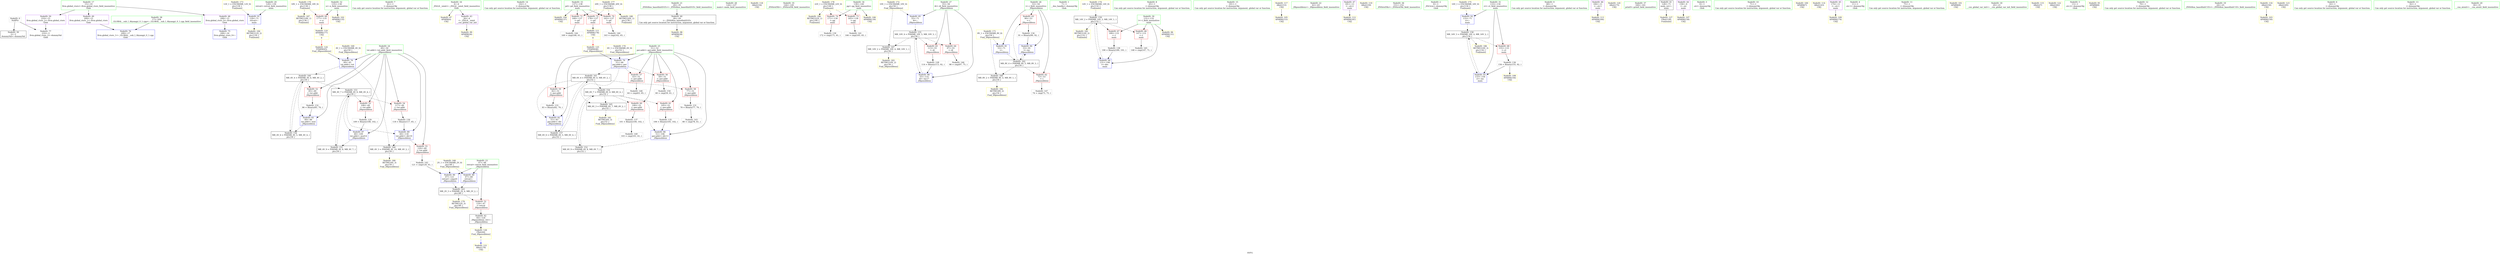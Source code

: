 digraph "SVFG" {
	label="SVFG";

	Node0x561cf1e14350 [shape=record,color=grey,label="{NodeID: 0\nNullPtr}"];
	Node0x561cf1e14350 -> Node0x561cf1e2c550[style=solid];
	Node0x561cf1e14350 -> Node0x561cf1e2f5a0[style=solid];
	Node0x561cf1e3fba0 [shape=record,color=yellow,style=double,label="{NodeID: 173\n12V_1 = ENCHI(MR_12V_0)\npts\{130 \}\nFun[main]}"];
	Node0x561cf1e3fba0 -> Node0x561cf1e30130[style=dashed];
	Node0x561cf1e30060 [shape=record,color=blue,label="{NodeID: 90\n47\<--121\nretval\<--cmp20\n_Z8possiblexx\n}"];
	Node0x561cf1e30060 -> Node0x561cf1e3d400[style=dashed];
	Node0x561cf1e2a5a0 [shape=record,color=green,label="{NodeID: 7\n61\<--1\n\<--dummyObj\nCan only get source location for instruction, argument, global var or function.}"];
	Node0x561cf1e40c30 [shape=record,color=yellow,style=double,label="{NodeID: 180\nRETMU(4V_3)\npts\{50 \}\nFun[_Z8possiblexx]}"];
	Node0x561cf1e2ce10 [shape=record,color=yellow,style=double,label="{NodeID: 97\nAPARM(4)\nCS[]}"];
	Node0x561cf1e2b140 [shape=record,color=green,label="{NodeID: 14\n102\<--1\n\<--dummyObj\nCan only get source location for instruction, argument, global var or function.}"];
	Node0x561cf1e41280 [shape=record,color=yellow,style=double,label="{NodeID: 187\nRETMU(18V_1)\npts\{136 \}\nFun[main]}"];
	Node0x561cf1e2d3c0 [shape=record,color=yellow,style=double,label="{NodeID: 104\nAPARM(137)\nCS[]}"];
	Node0x561cf1e2b560 [shape=record,color=green,label="{NodeID: 21\n29\<--35\n_ZNSt8ios_base4InitD1Ev\<--_ZNSt8ios_base4InitD1Ev_field_insensitive\n}"];
	Node0x561cf1e2b560 -> Node0x561cf1e2c650[style=solid];
	Node0x561cf1e31970 [shape=record,color=yellow,style=double,label="{NodeID: 111\nAPARM(178)\nCS[]|{<s0>9}}"];
	Node0x561cf1e31970:s0 -> Node0x561cf1e322a0[style=solid,color=red];
	Node0x561cf1e2bb70 [shape=record,color=green,label="{NodeID: 28\n126\<--127\nmain\<--main_field_insensitive\n}"];
	Node0x561cf1e31e20 [shape=record,color=yellow,style=double,label="{NodeID: 118\nARet(154)\nCS[]}"];
	Node0x561cf1e2c150 [shape=record,color=green,label="{NodeID: 35\n144\<--145\n_ZNSirsERi\<--_ZNSirsERi_field_insensitive\n}"];
	Node0x561cf1e322a0 [shape=record,color=yellow,style=double,label="{NodeID: 125\nFPARM(46)\nFun[_Z8possiblexx]}"];
	Node0x561cf1e322a0 -> Node0x561cf1e2f770[style=solid];
	Node0x561cf1e2c820 [shape=record,color=black,label="{NodeID: 42\n44\<--124\n_Z8possiblexx_ret\<--\n_Z8possiblexx\n}"];
	Node0x561cf1e2c820 -> Node0x561cf1e32390[style=solid];
	Node0x561cf1e32f50 [shape=record,color=grey,label="{NodeID: 132\n86 = Binary(85, 79, )\n}"];
	Node0x561cf1e32f50 -> Node0x561cf1e2fab0[style=solid];
	Node0x561cf1e2de20 [shape=record,color=purple,label="{NodeID: 49\n209\<--15\nllvm.global_ctors_1\<--llvm.global_ctors\nGlob }"];
	Node0x561cf1e2de20 -> Node0x561cf1e2f4a0[style=solid];
	Node0x561cf1e2d850 [shape=record,color=grey,label="{NodeID: 139\n172 = cmp(171, 61, )\n}"];
	Node0x561cf1e2e430 [shape=record,color=red,label="{NodeID: 56\n59\<--51\n\<--per.addr\n_Z8possiblexx\n}"];
	Node0x561cf1e2e430 -> Node0x561cf1e35260[style=solid];
	Node0x561cf1e34c60 [shape=record,color=grey,label="{NodeID: 146\n98 = cmp(97, 75, )\n}"];
	Node0x561cf1e2e9e0 [shape=record,color=red,label="{NodeID: 63\n90\<--53\n\<--i\n_Z8possiblexx\n}"];
	Node0x561cf1e2e9e0 -> Node0x561cf1e33250[style=solid];
	Node0x561cf1e3a200 [shape=record,color=black,label="{NodeID: 153\nMR_4V_7 = PHI(MR_4V_9, MR_4V_4, )\npts\{50 \}\n}"];
	Node0x561cf1e3a200 -> Node0x561cf1e2e1c0[style=dashed];
	Node0x561cf1e3a200 -> Node0x561cf1e2e290[style=dashed];
	Node0x561cf1e3a200 -> Node0x561cf1e2fdf0[style=dashed];
	Node0x561cf1e3a200 -> Node0x561cf1e2ff90[style=dashed];
	Node0x561cf1e3a200 -> Node0x561cf1e39800[style=dashed];
	Node0x561cf1e2ef90 [shape=record,color=red,label="{NodeID: 70\n162\<--137\n\<--pd\nmain\n}"];
	Node0x561cf1e2ef90 -> Node0x561cf1e2d9d0[style=solid];
	Node0x561cf1e3c500 [shape=record,color=black,label="{NodeID: 160\nMR_4V_4 = PHI(MR_4V_6, MR_4V_2, )\npts\{50 \}\n}"];
	Node0x561cf1e3c500 -> Node0x561cf1e2e0f0[style=dashed];
	Node0x561cf1e3c500 -> Node0x561cf1e2fab0[style=dashed];
	Node0x561cf1e3c500 -> Node0x561cf1e3a200[style=dashed];
	Node0x561cf1e3c500 -> Node0x561cf1e3b100[style=dashed];
	Node0x561cf1e2f5a0 [shape=record,color=blue, style = dotted,label="{NodeID: 77\n210\<--3\nllvm.global_ctors_2\<--dummyVal\nGlob }"];
	Node0x561cf1e3e800 [shape=record,color=black,label="{NodeID: 167\nMR_10V_2 = PHI(MR_10V_4, MR_10V_1, )\npts\{56 \}\n}"];
	Node0x561cf1e3e800 -> Node0x561cf1e40ed0[style=dashed];
	Node0x561cf1e2fb80 [shape=record,color=blue,label="{NodeID: 84\n53\<--91\ni\<--inc\n_Z8possiblexx\n}"];
	Node0x561cf1e2fb80 -> Node0x561cf1e3cf00[style=dashed];
	Node0x561cf1e14b30 [shape=record,color=green,label="{NodeID: 1\n7\<--1\n__dso_handle\<--dummyObj\nGlob }"];
	Node0x561cf1e3fcb0 [shape=record,color=yellow,style=double,label="{NodeID: 174\n14V_1 = ENCHI(MR_14V_0)\npts\{132 \}\nFun[main]}"];
	Node0x561cf1e3fcb0 -> Node0x561cf1e3c000[style=dashed];
	Node0x561cf1e30130 [shape=record,color=blue,label="{NodeID: 91\n129\<--71\nretval\<--\nmain\n}"];
	Node0x561cf1e30130 -> Node0x561cf1e40fb0[style=dashed];
	Node0x561cf1e2ade0 [shape=record,color=green,label="{NodeID: 8\n65\<--1\n\<--dummyObj\nCan only get source location for instruction, argument, global var or function.}"];
	Node0x561cf1e40d10 [shape=record,color=yellow,style=double,label="{NodeID: 181\nRETMU(6V_3)\npts\{52 \}\nFun[_Z8possiblexx]}"];
	Node0x561cf1e2cee0 [shape=record,color=yellow,style=double,label="{NodeID: 98\nAPARM(28)\nCS[]}"];
	Node0x561cf1e2b1d0 [shape=record,color=green,label="{NodeID: 15\n191\<--1\n\<--dummyObj\nCan only get source location for instruction, argument, global var or function.}"];
	Node0x561cf1e41360 [shape=record,color=yellow,style=double,label="{NodeID: 188\nRETMU(20V_1)\npts\{138 \}\nFun[main]}"];
	Node0x561cf1e31510 [shape=record,color=yellow,style=double,label="{NodeID: 105\nAPARM(153)\nCS[]}"];
	Node0x561cf1e2b660 [shape=record,color=green,label="{NodeID: 22\n42\<--43\n_Z8possiblexx\<--_Z8possiblexx_field_insensitive\n}"];
	Node0x561cf1e31a40 [shape=record,color=yellow,style=double,label="{NodeID: 112\nAPARM(181)\nCS[]}"];
	Node0x561cf1e2bc70 [shape=record,color=green,label="{NodeID: 29\n129\<--130\nretval\<--retval_field_insensitive\nmain\n}"];
	Node0x561cf1e2bc70 -> Node0x561cf1e30130[style=solid];
	Node0x561cf1e31eb0 [shape=record,color=yellow,style=double,label="{NodeID: 119\nARet(159)\nCS[]}"];
	Node0x561cf1e2c250 [shape=record,color=green,label="{NodeID: 36\n151\<--152\n_ZNSirsERx\<--_ZNSirsERx_field_insensitive\n}"];
	Node0x561cf1e32390 [shape=record,color=yellow,style=double,label="{NodeID: 126\nFRet(44)\nFun[_Z8possiblexx]|{<s0>9}}"];
	Node0x561cf1e32390:s0 -> Node0x561cf1e31fd0[style=solid,color=blue];
	Node0x561cf1e2c8f0 [shape=record,color=purple,label="{NodeID: 43\n26\<--4\n\<--_ZStL8__ioinit\n__cxx_global_var_init\n}"];
	Node0x561cf1e2c8f0 -> Node0x561cf1e2cfb0[style=solid];
	Node0x561cf1e330d0 [shape=record,color=grey,label="{NodeID: 133\n83 = Binary(82, 79, )\n}"];
	Node0x561cf1e330d0 -> Node0x561cf1e2f9e0[style=solid];
	Node0x561cf1e2df20 [shape=record,color=purple,label="{NodeID: 50\n210\<--15\nllvm.global_ctors_2\<--llvm.global_ctors\nGlob }"];
	Node0x561cf1e2df20 -> Node0x561cf1e2f5a0[style=solid];
	Node0x561cf1e2d9d0 [shape=record,color=grey,label="{NodeID: 140\n163 = cmp(162, 65, )\n}"];
	Node0x561cf1e2e500 [shape=record,color=red,label="{NodeID: 57\n63\<--51\n\<--per.addr\n_Z8possiblexx\n}"];
	Node0x561cf1e2e500 -> Node0x561cf1e34f60[style=solid];
	Node0x561cf1e34de0 [shape=record,color=grey,label="{NodeID: 147\n74 = cmp(73, 75, )\n}"];
	Node0x561cf1e2eab0 [shape=record,color=red,label="{NodeID: 64\n97\<--55\n\<--i6\n_Z8possiblexx\n}"];
	Node0x561cf1e2eab0 -> Node0x561cf1e34c60[style=solid];
	Node0x561cf1e3a700 [shape=record,color=black,label="{NodeID: 154\nMR_6V_7 = PHI(MR_6V_9, MR_6V_4, )\npts\{52 \}\n}"];
	Node0x561cf1e3a700 -> Node0x561cf1e2e770[style=dashed];
	Node0x561cf1e3a700 -> Node0x561cf1e2e840[style=dashed];
	Node0x561cf1e3a700 -> Node0x561cf1e2fd20[style=dashed];
	Node0x561cf1e3a700 -> Node0x561cf1e39d00[style=dashed];
	Node0x561cf1e3a700 -> Node0x561cf1e3de00[style=dashed];
	Node0x561cf1e2f060 [shape=record,color=red,label="{NodeID: 71\n168\<--137\n\<--pd\nmain\n}"];
	Node0x561cf1e2f060 -> Node0x561cf1e34960[style=solid];
	Node0x561cf1e3ca00 [shape=record,color=black,label="{NodeID: 161\nMR_6V_4 = PHI(MR_6V_6, MR_6V_2, )\npts\{52 \}\n}"];
	Node0x561cf1e3ca00 -> Node0x561cf1e2e5d0[style=dashed];
	Node0x561cf1e3ca00 -> Node0x561cf1e2e6a0[style=dashed];
	Node0x561cf1e3ca00 -> Node0x561cf1e2f9e0[style=dashed];
	Node0x561cf1e3ca00 -> Node0x561cf1e3a700[style=dashed];
	Node0x561cf1e3ca00 -> Node0x561cf1e3b600[style=dashed];
	Node0x561cf1e2f6a0 [shape=record,color=blue,label="{NodeID: 78\n49\<--45\ntot.addr\<--tot\n_Z8possiblexx\n}"];
	Node0x561cf1e2f6a0 -> Node0x561cf1e3c500[style=dashed];
	Node0x561cf1e2f6a0 -> Node0x561cf1e3d900[style=dashed];
	Node0x561cf1e3ed00 [shape=record,color=yellow,style=double,label="{NodeID: 168\n2V_1 = ENCHI(MR_2V_0)\npts\{48 \}\nFun[_Z8possiblexx]}"];
	Node0x561cf1e3ed00 -> Node0x561cf1e2f840[style=dashed];
	Node0x561cf1e3ed00 -> Node0x561cf1e30060[style=dashed];
	Node0x561cf1e2fc50 [shape=record,color=blue,label="{NodeID: 85\n55\<--71\ni6\<--\n_Z8possiblexx\n}"];
	Node0x561cf1e2fc50 -> Node0x561cf1e3ac00[style=dashed];
	Node0x561cf1e14ec0 [shape=record,color=green,label="{NodeID: 2\n8\<--1\n_ZSt3cin\<--dummyObj\nGlob }"];
	Node0x561cf1e3fd90 [shape=record,color=yellow,style=double,label="{NodeID: 175\n16V_1 = ENCHI(MR_16V_0)\npts\{134 \}\nFun[main]}"];
	Node0x561cf1e3fd90 -> Node0x561cf1e30200[style=dashed];
	Node0x561cf1e30200 [shape=record,color=blue,label="{NodeID: 92\n133\<--71\nct\<--\nmain\n}"];
	Node0x561cf1e30200 -> Node0x561cf1e3bb00[style=dashed];
	Node0x561cf1e2ae70 [shape=record,color=green,label="{NodeID: 9\n68\<--1\n\<--dummyObj\nCan only get source location for instruction, argument, global var or function.}"];
	Node0x561cf1e40df0 [shape=record,color=yellow,style=double,label="{NodeID: 182\nRETMU(8V_2)\npts\{54 \}\nFun[_Z8possiblexx]}"];
	Node0x561cf1e2cfb0 [shape=record,color=yellow,style=double,label="{NodeID: 99\nAPARM(26)\nCS[]}"];
	Node0x561cf1e2b260 [shape=record,color=green,label="{NodeID: 16\n4\<--6\n_ZStL8__ioinit\<--_ZStL8__ioinit_field_insensitive\nGlob }"];
	Node0x561cf1e2b260 -> Node0x561cf1e2c8f0[style=solid];
	Node0x561cf1e2b260 -> Node0x561cf1e2ce10[style=solid];
	Node0x561cf1e41440 [shape=record,color=yellow,style=double,label="{NodeID: 189\nRETMU(22V_1)\npts\{140 \}\nFun[main]}"];
	Node0x561cf1e315a0 [shape=record,color=yellow,style=double,label="{NodeID: 106\nAPARM(139)\nCS[]}"];
	Node0x561cf1e2b760 [shape=record,color=green,label="{NodeID: 23\n47\<--48\nretval\<--retval_field_insensitive\n_Z8possiblexx\n}"];
	Node0x561cf1e2b760 -> Node0x561cf1e2e020[style=solid];
	Node0x561cf1e2b760 -> Node0x561cf1e2f840[style=solid];
	Node0x561cf1e2b760 -> Node0x561cf1e30060[style=solid];
	Node0x561cf1e31b10 [shape=record,color=yellow,style=double,label="{NodeID: 113\nAPARM(184)\nCS[]}"];
	Node0x561cf1e2bd40 [shape=record,color=green,label="{NodeID: 30\n131\<--132\nt\<--t_field_insensitive\nmain\n}"];
	Node0x561cf1e2bd40 -> Node0x561cf1e2ec50[style=solid];
	Node0x561cf1e2bd40 -> Node0x561cf1e2ed20[style=solid];
	Node0x561cf1e2bd40 -> Node0x561cf1e303a0[style=solid];
	Node0x561cf1e2bd40 -> Node0x561cf1e2cd40[style=solid];
	Node0x561cf1e31f40 [shape=record,color=yellow,style=double,label="{NodeID: 120\nARet(175)\nCS[]}"];
	Node0x561cf1e2c350 [shape=record,color=green,label="{NodeID: 37\n160\<--161\nprintf\<--printf_field_insensitive\n}"];
	Node0x561cf1e32890 [shape=record,color=yellow,style=double,label="{NodeID: 127\nFRet(128)\nFun[main]}"];
	Node0x561cf1e2c9c0 [shape=record,color=purple,label="{NodeID: 44\n158\<--9\n\<--.str\nmain\n}"];
	Node0x561cf1e2c9c0 -> Node0x561cf1e31630[style=solid];
	Node0x561cf1e33250 [shape=record,color=grey,label="{NodeID: 134\n91 = Binary(90, 92, )\n}"];
	Node0x561cf1e33250 -> Node0x561cf1e2fb80[style=solid];
	Node0x561cf1e2e020 [shape=record,color=red,label="{NodeID: 51\n124\<--47\n\<--retval\n_Z8possiblexx\n}"];
	Node0x561cf1e2e020 -> Node0x561cf1e2c820[style=solid];
	Node0x561cf1e2db50 [shape=record,color=grey,label="{NodeID: 141\n166 = cmp(165, 65, )\n}"];
	Node0x561cf1e2e5d0 [shape=record,color=red,label="{NodeID: 58\n77\<--51\n\<--per.addr\n_Z8possiblexx\n}"];
	Node0x561cf1e2e5d0 -> Node0x561cf1e32dd0[style=solid];
	Node0x561cf1e34f60 [shape=record,color=grey,label="{NodeID: 148\n64 = cmp(63, 65, )\n}"];
	Node0x561cf1e2eb80 [shape=record,color=red,label="{NodeID: 65\n113\<--55\n\<--i6\n_Z8possiblexx\n}"];
	Node0x561cf1e2eb80 -> Node0x561cf1e32950[style=solid];
	Node0x561cf1e3ac00 [shape=record,color=black,label="{NodeID: 155\nMR_10V_4 = PHI(MR_10V_5, MR_10V_3, )\npts\{56 \}\n}"];
	Node0x561cf1e3ac00 -> Node0x561cf1e2eab0[style=dashed];
	Node0x561cf1e3ac00 -> Node0x561cf1e2eb80[style=dashed];
	Node0x561cf1e3ac00 -> Node0x561cf1e2fec0[style=dashed];
	Node0x561cf1e3ac00 -> Node0x561cf1e3e800[style=dashed];
	Node0x561cf1e2f130 [shape=record,color=red,label="{NodeID: 72\n178\<--137\n\<--pd\nmain\n}"];
	Node0x561cf1e2f130 -> Node0x561cf1e31970[style=solid];
	Node0x561cf1e3cf00 [shape=record,color=black,label="{NodeID: 162\nMR_8V_4 = PHI(MR_8V_5, MR_8V_3, )\npts\{54 \}\n}"];
	Node0x561cf1e3cf00 -> Node0x561cf1e2e910[style=dashed];
	Node0x561cf1e3cf00 -> Node0x561cf1e2e9e0[style=dashed];
	Node0x561cf1e3cf00 -> Node0x561cf1e2fb80[style=dashed];
	Node0x561cf1e3cf00 -> Node0x561cf1e3e300[style=dashed];
	Node0x561cf1e2f770 [shape=record,color=blue,label="{NodeID: 79\n51\<--46\nper.addr\<--per\n_Z8possiblexx\n}"];
	Node0x561cf1e2f770 -> Node0x561cf1e2e430[style=dashed];
	Node0x561cf1e2f770 -> Node0x561cf1e2e500[style=dashed];
	Node0x561cf1e2f770 -> Node0x561cf1e3ca00[style=dashed];
	Node0x561cf1e2f770 -> Node0x561cf1e3de00[style=dashed];
	Node0x561cf1e3f820 [shape=record,color=yellow,style=double,label="{NodeID: 169\n4V_1 = ENCHI(MR_4V_0)\npts\{50 \}\nFun[_Z8possiblexx]}"];
	Node0x561cf1e3f820 -> Node0x561cf1e2f6a0[style=dashed];
	Node0x561cf1e2fd20 [shape=record,color=blue,label="{NodeID: 86\n51\<--106\nper.addr\<--div13\n_Z8possiblexx\n}"];
	Node0x561cf1e2fd20 -> Node0x561cf1e39d00[style=dashed];
	Node0x561cf1e14f50 [shape=record,color=green,label="{NodeID: 3\n9\<--1\n.str\<--dummyObj\nGlob }"];
	Node0x561cf1e3fe70 [shape=record,color=yellow,style=double,label="{NodeID: 176\n18V_1 = ENCHI(MR_18V_0)\npts\{136 \}\nFun[main]}"];
	Node0x561cf1e3fe70 -> Node0x561cf1e2eec0[style=dashed];
	Node0x561cf1e3fe70 -> Node0x561cf1e41280[style=dashed];
	Node0x561cf1e302d0 [shape=record,color=blue,label="{NodeID: 93\n133\<--156\nct\<--inc\nmain\n}"];
	Node0x561cf1e302d0 -> Node0x561cf1e3bb00[style=dashed];
	Node0x561cf1e2af00 [shape=record,color=green,label="{NodeID: 10\n71\<--1\n\<--dummyObj\nCan only get source location for instruction, argument, global var or function.}"];
	Node0x561cf1e40ed0 [shape=record,color=yellow,style=double,label="{NodeID: 183\nRETMU(10V_2)\npts\{56 \}\nFun[_Z8possiblexx]}"];
	Node0x561cf1e2d080 [shape=record,color=yellow,style=double,label="{NodeID: 100\nAPARM(7)\nCS[]}"];
	Node0x561cf1e2b2f0 [shape=record,color=green,label="{NodeID: 17\n15\<--19\nllvm.global_ctors\<--llvm.global_ctors_field_insensitive\nGlob }"];
	Node0x561cf1e2b2f0 -> Node0x561cf1e2dd20[style=solid];
	Node0x561cf1e2b2f0 -> Node0x561cf1e2de20[style=solid];
	Node0x561cf1e2b2f0 -> Node0x561cf1e2df20[style=solid];
	Node0x561cf1e31630 [shape=record,color=yellow,style=double,label="{NodeID: 107\nAPARM(158)\nCS[]}"];
	Node0x561cf1e2b830 [shape=record,color=green,label="{NodeID: 24\n49\<--50\ntot.addr\<--tot.addr_field_insensitive\n_Z8possiblexx\n}"];
	Node0x561cf1e2b830 -> Node0x561cf1e2e0f0[style=solid];
	Node0x561cf1e2b830 -> Node0x561cf1e2e1c0[style=solid];
	Node0x561cf1e2b830 -> Node0x561cf1e2e290[style=solid];
	Node0x561cf1e2b830 -> Node0x561cf1e2e360[style=solid];
	Node0x561cf1e2b830 -> Node0x561cf1e2f6a0[style=solid];
	Node0x561cf1e2b830 -> Node0x561cf1e2fab0[style=solid];
	Node0x561cf1e2b830 -> Node0x561cf1e2fdf0[style=solid];
	Node0x561cf1e2b830 -> Node0x561cf1e2ff90[style=solid];
	Node0x561cf1e31be0 [shape=record,color=yellow,style=double,label="{NodeID: 114\nARet(143)\nCS[]}"];
	Node0x561cf1e2be10 [shape=record,color=green,label="{NodeID: 31\n133\<--134\nct\<--ct_field_insensitive\nmain\n}"];
	Node0x561cf1e2be10 -> Node0x561cf1e2edf0[style=solid];
	Node0x561cf1e2be10 -> Node0x561cf1e30200[style=solid];
	Node0x561cf1e2be10 -> Node0x561cf1e302d0[style=solid];
	Node0x561cf1e31fd0 [shape=record,color=yellow,style=double,label="{NodeID: 121\nARet(179)\nCS[]}"];
	Node0x561cf1e2c450 [shape=record,color=green,label="{NodeID: 38\n17\<--204\n_GLOBAL__sub_I_Ahyangyi_0_1.cpp\<--_GLOBAL__sub_I_Ahyangyi_0_1.cpp_field_insensitive\n}"];
	Node0x561cf1e2c450 -> Node0x561cf1e2f4a0[style=solid];
	Node0x561cf1e32950 [shape=record,color=grey,label="{NodeID: 128\n114 = Binary(113, 92, )\n}"];
	Node0x561cf1e32950 -> Node0x561cf1e2fec0[style=solid];
	Node0x561cf1e2ca90 [shape=record,color=purple,label="{NodeID: 45\n174\<--11\n\<--.str.1\nmain\n}"];
	Node0x561cf1e2ca90 -> Node0x561cf1e317d0[style=solid];
	Node0x561cf1e333d0 [shape=record,color=grey,label="{NodeID: 135\n106 = Binary(105, 102, )\n}"];
	Node0x561cf1e333d0 -> Node0x561cf1e2fd20[style=solid];
	Node0x561cf1e2e0f0 [shape=record,color=red,label="{NodeID: 52\n85\<--49\n\<--tot.addr\n_Z8possiblexx\n}"];
	Node0x561cf1e2e0f0 -> Node0x561cf1e32f50[style=solid];
	Node0x561cf1e346a0 [shape=record,color=grey,label="{NodeID: 142\n121 = cmp(120, 61, )\n}"];
	Node0x561cf1e346a0 -> Node0x561cf1e30060[style=solid];
	Node0x561cf1e2e6a0 [shape=record,color=red,label="{NodeID: 59\n82\<--51\n\<--per.addr\n_Z8possiblexx\n}"];
	Node0x561cf1e2e6a0 -> Node0x561cf1e330d0[style=solid];
	Node0x561cf1e350e0 [shape=record,color=grey,label="{NodeID: 149\n103 = cmp(101, 61, )\n}"];
	Node0x561cf1e2ec50 [shape=record,color=red,label="{NodeID: 66\n147\<--131\n\<--t\nmain\n}"];
	Node0x561cf1e2ec50 -> Node0x561cf1e34ae0[style=solid];
	Node0x561cf1e3b100 [shape=record,color=black,label="{NodeID: 156\nMR_4V_6 = PHI(MR_4V_5, MR_4V_4, )\npts\{50 \}\n}"];
	Node0x561cf1e3b100 -> Node0x561cf1e3c500[style=dashed];
	Node0x561cf1e2f200 [shape=record,color=red,label="{NodeID: 73\n165\<--139\n\<--pg\nmain\n}"];
	Node0x561cf1e2f200 -> Node0x561cf1e2db50[style=solid];
	Node0x561cf1e3d400 [shape=record,color=black,label="{NodeID: 163\nMR_2V_3 = PHI(MR_2V_4, MR_2V_2, )\npts\{48 \}\n}"];
	Node0x561cf1e3d400 -> Node0x561cf1e2e020[style=dashed];
	Node0x561cf1e3d400 -> Node0x561cf1e40110[style=dashed];
	Node0x561cf1e2f840 [shape=record,color=blue,label="{NodeID: 80\n47\<--68\nretval\<--\n_Z8possiblexx\n}"];
	Node0x561cf1e2f840 -> Node0x561cf1e3d400[style=dashed];
	Node0x561cf1e3f900 [shape=record,color=yellow,style=double,label="{NodeID: 170\n6V_1 = ENCHI(MR_6V_0)\npts\{52 \}\nFun[_Z8possiblexx]}"];
	Node0x561cf1e3f900 -> Node0x561cf1e2f770[style=dashed];
	Node0x561cf1e2fdf0 [shape=record,color=blue,label="{NodeID: 87\n49\<--109\ntot.addr\<--mul14\n_Z8possiblexx\n}"];
	Node0x561cf1e2fdf0 -> Node0x561cf1e39800[style=dashed];
	Node0x561cf1e2a3f0 [shape=record,color=green,label="{NodeID: 4\n11\<--1\n.str.1\<--dummyObj\nGlob }"];
	Node0x561cf1e3ff50 [shape=record,color=yellow,style=double,label="{NodeID: 177\n20V_1 = ENCHI(MR_20V_0)\npts\{138 \}\nFun[main]}"];
	Node0x561cf1e3ff50 -> Node0x561cf1e2ef90[style=dashed];
	Node0x561cf1e3ff50 -> Node0x561cf1e2f060[style=dashed];
	Node0x561cf1e3ff50 -> Node0x561cf1e2f130[style=dashed];
	Node0x561cf1e3ff50 -> Node0x561cf1e41360[style=dashed];
	Node0x561cf1e303a0 [shape=record,color=blue,label="{NodeID: 94\n131\<--190\nt\<--dec\nmain\n}"];
	Node0x561cf1e303a0 -> Node0x561cf1e3c000[style=dashed];
	Node0x561cf1e2af90 [shape=record,color=green,label="{NodeID: 11\n75\<--1\n\<--dummyObj\nCan only get source location for instruction, argument, global var or function.}"];
	Node0x561cf1e40fb0 [shape=record,color=yellow,style=double,label="{NodeID: 184\nRETMU(12V_2)\npts\{130 \}\nFun[main]}"];
	Node0x561cf1e2d150 [shape=record,color=yellow,style=double,label="{NodeID: 101\nAPARM(8)\nCS[]}"];
	Node0x561cf1e2b380 [shape=record,color=green,label="{NodeID: 18\n20\<--21\n__cxx_global_var_init\<--__cxx_global_var_init_field_insensitive\n}"];
	Node0x561cf1e31700 [shape=record,color=yellow,style=double,label="{NodeID: 108\nAPARM(156)\nCS[]}"];
	Node0x561cf1e2b900 [shape=record,color=green,label="{NodeID: 25\n51\<--52\nper.addr\<--per.addr_field_insensitive\n_Z8possiblexx\n}"];
	Node0x561cf1e2b900 -> Node0x561cf1e2e430[style=solid];
	Node0x561cf1e2b900 -> Node0x561cf1e2e500[style=solid];
	Node0x561cf1e2b900 -> Node0x561cf1e2e5d0[style=solid];
	Node0x561cf1e2b900 -> Node0x561cf1e2e6a0[style=solid];
	Node0x561cf1e2b900 -> Node0x561cf1e2e770[style=solid];
	Node0x561cf1e2b900 -> Node0x561cf1e2e840[style=solid];
	Node0x561cf1e2b900 -> Node0x561cf1e2f770[style=solid];
	Node0x561cf1e2b900 -> Node0x561cf1e2f9e0[style=solid];
	Node0x561cf1e2b900 -> Node0x561cf1e2fd20[style=solid];
	Node0x561cf1e31c70 [shape=record,color=yellow,style=double,label="{NodeID: 115\nARet(27)\nCS[]}"];
	Node0x561cf1e2bee0 [shape=record,color=green,label="{NodeID: 32\n135\<--136\nn\<--n_field_insensitive\nmain\n}"];
	Node0x561cf1e2bee0 -> Node0x561cf1e2eec0[style=solid];
	Node0x561cf1e2bee0 -> Node0x561cf1e2d220[style=solid];
	Node0x561cf1e32060 [shape=record,color=yellow,style=double,label="{NodeID: 122\nARet(182)\nCS[]}"];
	Node0x561cf1e2c550 [shape=record,color=black,label="{NodeID: 39\n2\<--3\ndummyVal\<--dummyVal\n}"];
	Node0x561cf1e32ad0 [shape=record,color=grey,label="{NodeID: 129\n109 = Binary(108, 102, )\n}"];
	Node0x561cf1e32ad0 -> Node0x561cf1e2fdf0[style=solid];
	Node0x561cf1e2cb60 [shape=record,color=purple,label="{NodeID: 46\n184\<--11\n\<--.str.1\nmain\n}"];
	Node0x561cf1e2cb60 -> Node0x561cf1e31b10[style=solid];
	Node0x561cf1e33550 [shape=record,color=grey,label="{NodeID: 136\n156 = Binary(155, 92, )\n}"];
	Node0x561cf1e33550 -> Node0x561cf1e302d0[style=solid];
	Node0x561cf1e33550 -> Node0x561cf1e31700[style=solid];
	Node0x561cf1e2e1c0 [shape=record,color=red,label="{NodeID: 53\n108\<--49\n\<--tot.addr\n_Z8possiblexx\n}"];
	Node0x561cf1e2e1c0 -> Node0x561cf1e32ad0[style=solid];
	Node0x561cf1e347e0 [shape=record,color=grey,label="{NodeID: 143\n80 = cmp(78, 61, )\n}"];
	Node0x561cf1e2e770 [shape=record,color=red,label="{NodeID: 60\n100\<--51\n\<--per.addr\n_Z8possiblexx\n}"];
	Node0x561cf1e2e770 -> Node0x561cf1e2d550[style=solid];
	Node0x561cf1e35260 [shape=record,color=grey,label="{NodeID: 150\n60 = cmp(59, 61, )\n}"];
	Node0x561cf1e2ed20 [shape=record,color=red,label="{NodeID: 67\n189\<--131\n\<--t\nmain\n}"];
	Node0x561cf1e2ed20 -> Node0x561cf1e2d6d0[style=solid];
	Node0x561cf1e3b600 [shape=record,color=black,label="{NodeID: 157\nMR_6V_6 = PHI(MR_6V_5, MR_6V_4, )\npts\{52 \}\n}"];
	Node0x561cf1e3b600 -> Node0x561cf1e3ca00[style=dashed];
	Node0x561cf1e2f2d0 [shape=record,color=red,label="{NodeID: 74\n171\<--139\n\<--pg\nmain\n}"];
	Node0x561cf1e2f2d0 -> Node0x561cf1e2d850[style=solid];
	Node0x561cf1e3d900 [shape=record,color=black,label="{NodeID: 164\nMR_4V_3 = PHI(MR_4V_10, MR_4V_2, )\npts\{50 \}\n}"];
	Node0x561cf1e3d900 -> Node0x561cf1e40c30[style=dashed];
	Node0x561cf1e2f910 [shape=record,color=blue,label="{NodeID: 81\n53\<--71\ni\<--\n_Z8possiblexx\n}"];
	Node0x561cf1e2f910 -> Node0x561cf1e3cf00[style=dashed];
	Node0x561cf1e3f9e0 [shape=record,color=yellow,style=double,label="{NodeID: 171\n8V_1 = ENCHI(MR_8V_0)\npts\{54 \}\nFun[_Z8possiblexx]}"];
	Node0x561cf1e3f9e0 -> Node0x561cf1e2f910[style=dashed];
	Node0x561cf1e3f9e0 -> Node0x561cf1e3e300[style=dashed];
	Node0x561cf1e2fec0 [shape=record,color=blue,label="{NodeID: 88\n55\<--114\ni6\<--inc17\n_Z8possiblexx\n}"];
	Node0x561cf1e2fec0 -> Node0x561cf1e3ac00[style=dashed];
	Node0x561cf1e2a480 [shape=record,color=green,label="{NodeID: 5\n13\<--1\n.str.2\<--dummyObj\nGlob }"];
	Node0x561cf1e40030 [shape=record,color=yellow,style=double,label="{NodeID: 178\n22V_1 = ENCHI(MR_22V_0)\npts\{140 \}\nFun[main]}"];
	Node0x561cf1e40030 -> Node0x561cf1e2f200[style=dashed];
	Node0x561cf1e40030 -> Node0x561cf1e2f2d0[style=dashed];
	Node0x561cf1e40030 -> Node0x561cf1e41440[style=dashed];
	Node0x561cf1e30470 [shape=record,color=yellow,style=double,label="{NodeID: 95\nAPARM(8)\nCS[]}"];
	Node0x561cf1e2b020 [shape=record,color=green,label="{NodeID: 12\n79\<--1\n\<--dummyObj\nCan only get source location for instruction, argument, global var or function.}"];
	Node0x561cf1e410c0 [shape=record,color=yellow,style=double,label="{NodeID: 185\nRETMU(14V_2)\npts\{132 \}\nFun[main]}"];
	Node0x561cf1e2d220 [shape=record,color=yellow,style=double,label="{NodeID: 102\nAPARM(135)\nCS[]}"];
	Node0x561cf1e2b410 [shape=record,color=green,label="{NodeID: 19\n24\<--25\n_ZNSt8ios_base4InitC1Ev\<--_ZNSt8ios_base4InitC1Ev_field_insensitive\n}"];
	Node0x561cf1e317d0 [shape=record,color=yellow,style=double,label="{NodeID: 109\nAPARM(174)\nCS[]}"];
	Node0x561cf1e2b9d0 [shape=record,color=green,label="{NodeID: 26\n53\<--54\ni\<--i_field_insensitive\n_Z8possiblexx\n}"];
	Node0x561cf1e2b9d0 -> Node0x561cf1e2e910[style=solid];
	Node0x561cf1e2b9d0 -> Node0x561cf1e2e9e0[style=solid];
	Node0x561cf1e2b9d0 -> Node0x561cf1e2f910[style=solid];
	Node0x561cf1e2b9d0 -> Node0x561cf1e2fb80[style=solid];
	Node0x561cf1e31d00 [shape=record,color=yellow,style=double,label="{NodeID: 116\nARet(150)\nCS[]}"];
	Node0x561cf1e31d00 -> Node0x561cf1e2d2f0[style=solid];
	Node0x561cf1e2bfb0 [shape=record,color=green,label="{NodeID: 33\n137\<--138\npd\<--pd_field_insensitive\nmain\n}"];
	Node0x561cf1e2bfb0 -> Node0x561cf1e2ef90[style=solid];
	Node0x561cf1e2bfb0 -> Node0x561cf1e2f060[style=solid];
	Node0x561cf1e2bfb0 -> Node0x561cf1e2f130[style=solid];
	Node0x561cf1e2bfb0 -> Node0x561cf1e2d3c0[style=solid];
	Node0x561cf1e320f0 [shape=record,color=yellow,style=double,label="{NodeID: 123\nARet(185)\nCS[]}"];
	Node0x561cf1e2c650 [shape=record,color=black,label="{NodeID: 40\n28\<--29\n\<--_ZNSt8ios_base4InitD1Ev\nCan only get source location for instruction, argument, global var or function.}"];
	Node0x561cf1e2c650 -> Node0x561cf1e2cee0[style=solid];
	Node0x561cf1e32c50 [shape=record,color=grey,label="{NodeID: 130\n118 = Binary(117, 65, )\n}"];
	Node0x561cf1e32c50 -> Node0x561cf1e2ff90[style=solid];
	Node0x561cf1e2cc30 [shape=record,color=purple,label="{NodeID: 47\n181\<--13\n\<--.str.2\nmain\n}"];
	Node0x561cf1e2cc30 -> Node0x561cf1e31a40[style=solid];
	Node0x561cf1e2d550 [shape=record,color=grey,label="{NodeID: 137\n101 = Binary(100, 102, )\n}"];
	Node0x561cf1e2d550 -> Node0x561cf1e350e0[style=solid];
	Node0x561cf1e2e290 [shape=record,color=red,label="{NodeID: 54\n117\<--49\n\<--tot.addr\n_Z8possiblexx\n}"];
	Node0x561cf1e2e290 -> Node0x561cf1e32c50[style=solid];
	Node0x561cf1e34960 [shape=record,color=grey,label="{NodeID: 144\n169 = cmp(168, 61, )\n}"];
	Node0x561cf1e2e840 [shape=record,color=red,label="{NodeID: 61\n105\<--51\n\<--per.addr\n_Z8possiblexx\n}"];
	Node0x561cf1e2e840 -> Node0x561cf1e333d0[style=solid];
	Node0x561cf1e39800 [shape=record,color=black,label="{NodeID: 151\nMR_4V_9 = PHI(MR_4V_8, MR_4V_7, )\npts\{50 \}\n}"];
	Node0x561cf1e39800 -> Node0x561cf1e3a200[style=dashed];
	Node0x561cf1e2edf0 [shape=record,color=red,label="{NodeID: 68\n155\<--133\n\<--ct\nmain\n}"];
	Node0x561cf1e2edf0 -> Node0x561cf1e33550[style=solid];
	Node0x561cf1e3bb00 [shape=record,color=black,label="{NodeID: 158\nMR_16V_3 = PHI(MR_16V_4, MR_16V_2, )\npts\{134 \}\n}"];
	Node0x561cf1e3bb00 -> Node0x561cf1e2edf0[style=dashed];
	Node0x561cf1e3bb00 -> Node0x561cf1e302d0[style=dashed];
	Node0x561cf1e3bb00 -> Node0x561cf1e411a0[style=dashed];
	Node0x561cf1e2f3a0 [shape=record,color=blue,label="{NodeID: 75\n208\<--16\nllvm.global_ctors_0\<--\nGlob }"];
	Node0x561cf1e3de00 [shape=record,color=black,label="{NodeID: 165\nMR_6V_3 = PHI(MR_6V_7, MR_6V_2, )\npts\{52 \}\n}"];
	Node0x561cf1e3de00 -> Node0x561cf1e40d10[style=dashed];
	Node0x561cf1e2f9e0 [shape=record,color=blue,label="{NodeID: 82\n51\<--83\nper.addr\<--div\n_Z8possiblexx\n}"];
	Node0x561cf1e2f9e0 -> Node0x561cf1e3b600[style=dashed];
	Node0x561cf1e3fac0 [shape=record,color=yellow,style=double,label="{NodeID: 172\n10V_1 = ENCHI(MR_10V_0)\npts\{56 \}\nFun[_Z8possiblexx]}"];
	Node0x561cf1e3fac0 -> Node0x561cf1e2fc50[style=dashed];
	Node0x561cf1e3fac0 -> Node0x561cf1e3e800[style=dashed];
	Node0x561cf1e2ff90 [shape=record,color=blue,label="{NodeID: 89\n49\<--118\ntot.addr\<--div19\n_Z8possiblexx\n}"];
	Node0x561cf1e2ff90 -> Node0x561cf1e2e360[style=dashed];
	Node0x561cf1e2ff90 -> Node0x561cf1e3d900[style=dashed];
	Node0x561cf1e2a510 [shape=record,color=green,label="{NodeID: 6\n16\<--1\n\<--dummyObj\nCan only get source location for instruction, argument, global var or function.}"];
	Node0x561cf1e40110 [shape=record,color=yellow,style=double,label="{NodeID: 179\nRETMU(2V_3)\npts\{48 \}\nFun[_Z8possiblexx]}"];
	Node0x561cf1e2cd40 [shape=record,color=yellow,style=double,label="{NodeID: 96\nAPARM(131)\nCS[]}"];
	Node0x561cf1e2b0b0 [shape=record,color=green,label="{NodeID: 13\n92\<--1\n\<--dummyObj\nCan only get source location for instruction, argument, global var or function.}"];
	Node0x561cf1e411a0 [shape=record,color=yellow,style=double,label="{NodeID: 186\nRETMU(16V_3)\npts\{134 \}\nFun[main]}"];
	Node0x561cf1e2d2f0 [shape=record,color=yellow,style=double,label="{NodeID: 103\nAPARM(150)\nCS[]}"];
	Node0x561cf1e2b4a0 [shape=record,color=green,label="{NodeID: 20\n30\<--31\n__cxa_atexit\<--__cxa_atexit_field_insensitive\n}"];
	Node0x561cf1e318a0 [shape=record,color=yellow,style=double,label="{NodeID: 110\nAPARM(177)\nCS[]|{<s0>9}}"];
	Node0x561cf1e318a0:s0 -> Node0x561cf1e321b0[style=solid,color=red];
	Node0x561cf1e2baa0 [shape=record,color=green,label="{NodeID: 27\n55\<--56\ni6\<--i6_field_insensitive\n_Z8possiblexx\n}"];
	Node0x561cf1e2baa0 -> Node0x561cf1e2eab0[style=solid];
	Node0x561cf1e2baa0 -> Node0x561cf1e2eb80[style=solid];
	Node0x561cf1e2baa0 -> Node0x561cf1e2fc50[style=solid];
	Node0x561cf1e2baa0 -> Node0x561cf1e2fec0[style=solid];
	Node0x561cf1e31d90 [shape=record,color=yellow,style=double,label="{NodeID: 117\nARet(153)\nCS[]}"];
	Node0x561cf1e31d90 -> Node0x561cf1e31510[style=solid];
	Node0x561cf1e2c080 [shape=record,color=green,label="{NodeID: 34\n139\<--140\npg\<--pg_field_insensitive\nmain\n}"];
	Node0x561cf1e2c080 -> Node0x561cf1e2f200[style=solid];
	Node0x561cf1e2c080 -> Node0x561cf1e2f2d0[style=solid];
	Node0x561cf1e2c080 -> Node0x561cf1e315a0[style=solid];
	Node0x561cf1e321b0 [shape=record,color=yellow,style=double,label="{NodeID: 124\nFPARM(45)\nFun[_Z8possiblexx]}"];
	Node0x561cf1e321b0 -> Node0x561cf1e2f6a0[style=solid];
	Node0x561cf1e2c750 [shape=record,color=black,label="{NodeID: 41\n128\<--71\nmain_ret\<--\nmain\n}"];
	Node0x561cf1e2c750 -> Node0x561cf1e32890[style=solid];
	Node0x561cf1e32dd0 [shape=record,color=grey,label="{NodeID: 131\n78 = Binary(77, 79, )\n}"];
	Node0x561cf1e32dd0 -> Node0x561cf1e347e0[style=solid];
	Node0x561cf1e2dd20 [shape=record,color=purple,label="{NodeID: 48\n208\<--15\nllvm.global_ctors_0\<--llvm.global_ctors\nGlob }"];
	Node0x561cf1e2dd20 -> Node0x561cf1e2f3a0[style=solid];
	Node0x561cf1e2d6d0 [shape=record,color=grey,label="{NodeID: 138\n190 = Binary(189, 191, )\n}"];
	Node0x561cf1e2d6d0 -> Node0x561cf1e303a0[style=solid];
	Node0x561cf1e2e360 [shape=record,color=red,label="{NodeID: 55\n120\<--49\n\<--tot.addr\n_Z8possiblexx\n}"];
	Node0x561cf1e2e360 -> Node0x561cf1e346a0[style=solid];
	Node0x561cf1e34ae0 [shape=record,color=grey,label="{NodeID: 145\n148 = cmp(147, 71, )\n}"];
	Node0x561cf1e2e910 [shape=record,color=red,label="{NodeID: 62\n73\<--53\n\<--i\n_Z8possiblexx\n}"];
	Node0x561cf1e2e910 -> Node0x561cf1e34de0[style=solid];
	Node0x561cf1e39d00 [shape=record,color=black,label="{NodeID: 152\nMR_6V_9 = PHI(MR_6V_8, MR_6V_7, )\npts\{52 \}\n}"];
	Node0x561cf1e39d00 -> Node0x561cf1e3a700[style=dashed];
	Node0x561cf1e2eec0 [shape=record,color=red,label="{NodeID: 69\n177\<--135\n\<--n\nmain\n}"];
	Node0x561cf1e2eec0 -> Node0x561cf1e318a0[style=solid];
	Node0x561cf1e3c000 [shape=record,color=black,label="{NodeID: 159\nMR_14V_2 = PHI(MR_14V_3, MR_14V_1, )\npts\{132 \}\n}"];
	Node0x561cf1e3c000 -> Node0x561cf1e2ec50[style=dashed];
	Node0x561cf1e3c000 -> Node0x561cf1e2ed20[style=dashed];
	Node0x561cf1e3c000 -> Node0x561cf1e303a0[style=dashed];
	Node0x561cf1e3c000 -> Node0x561cf1e410c0[style=dashed];
	Node0x561cf1e2f4a0 [shape=record,color=blue,label="{NodeID: 76\n209\<--17\nllvm.global_ctors_1\<--_GLOBAL__sub_I_Ahyangyi_0_1.cpp\nGlob }"];
	Node0x561cf1e3e300 [shape=record,color=black,label="{NodeID: 166\nMR_8V_2 = PHI(MR_8V_4, MR_8V_1, )\npts\{54 \}\n}"];
	Node0x561cf1e3e300 -> Node0x561cf1e40df0[style=dashed];
	Node0x561cf1e2fab0 [shape=record,color=blue,label="{NodeID: 83\n49\<--86\ntot.addr\<--mul\n_Z8possiblexx\n}"];
	Node0x561cf1e2fab0 -> Node0x561cf1e3b100[style=dashed];
}
